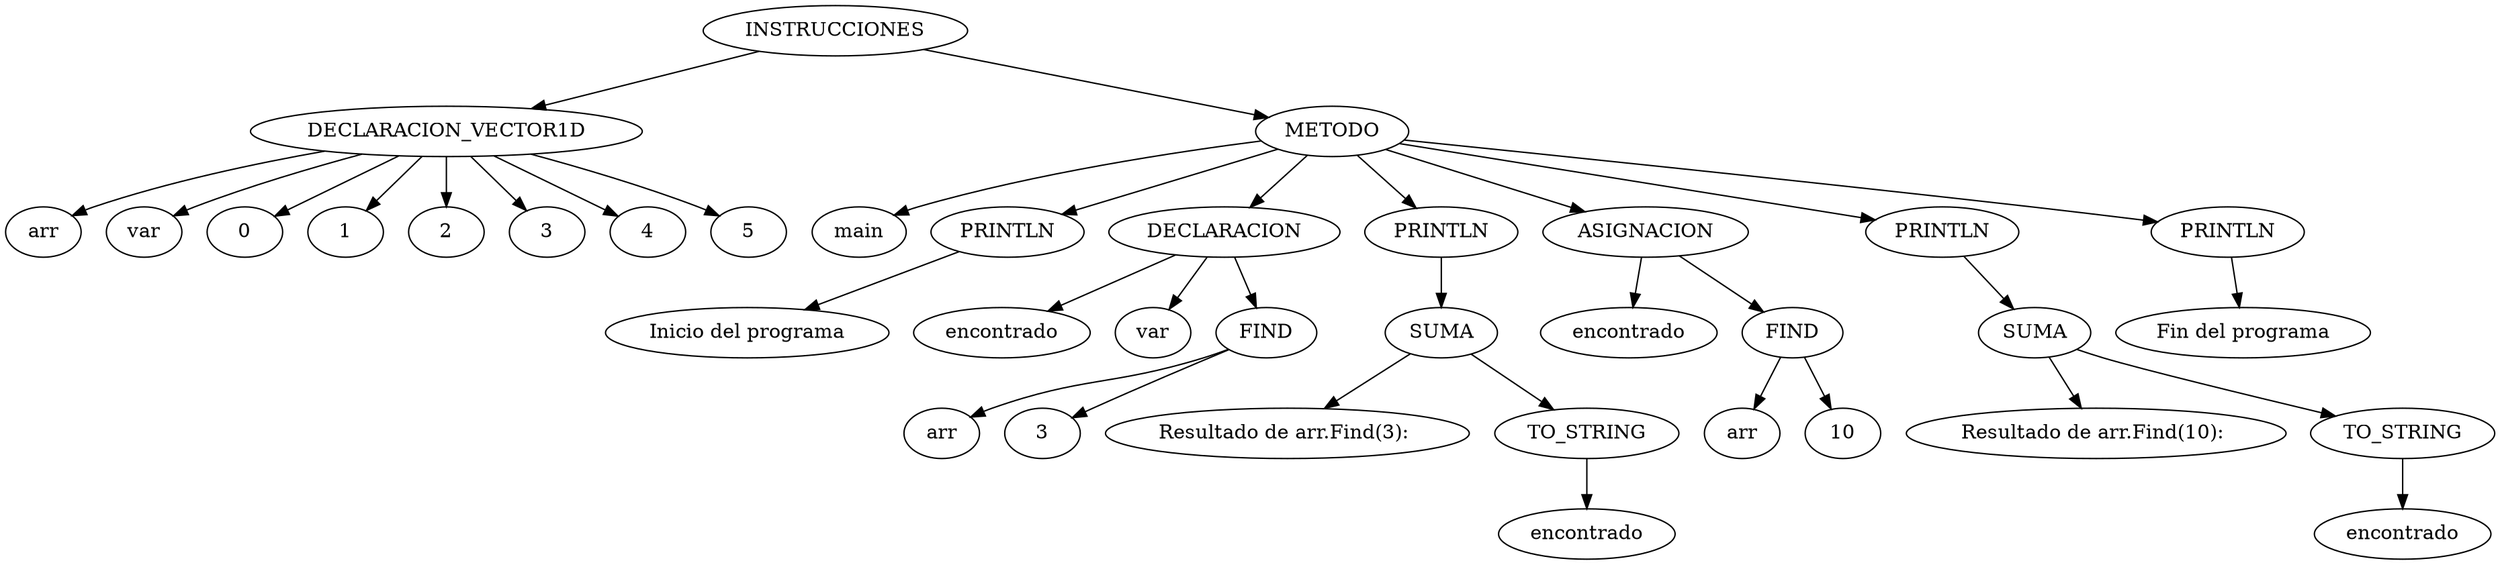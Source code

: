 digraph G {
nodo_r[label="INSTRUCCIONES"];
nodo_0[label="DECLARACION_VECTOR1D"];
nodo_0_id[label="arr"];
nodo_0 -> nodo_0_id;
nodo_0_muta[label="var"];
nodo_0 -> nodo_0_muta;
nodo_1[label="0"];
nodo_0 -> nodo_1;
nodo_2[label="1"];
nodo_0 -> nodo_2;
nodo_3[label="2"];
nodo_0 -> nodo_3;
nodo_4[label="3"];
nodo_0 -> nodo_4;
nodo_5[label="4"];
nodo_0 -> nodo_5;
nodo_6[label="5"];
nodo_0 -> nodo_6;
nodo_r -> nodo_0;
nodo_7[label="METODO"];
nodo_7_id[label="main"]
nodo_7 -> nodo_7_id
nodo_7 -> nodo_8;
nodo_8[label="PRINTLN"];
nodo_9[label="Inicio del programa"];
nodo_8 -> nodo_9;
nodo_7 -> nodo_10;
nodo_10[label="DECLARACION"];
nodo_10_id[label="encontrado"];
nodo_10 -> nodo_10_id;
nodo_10_muta[label="var"];
nodo_10 -> nodo_10_muta;
nodo_11[label="FIND"];
nodo_11_id[label="arr"];
nodo_11 -> nodo_11_id;
nodo_12[label="3"];
nodo_11 -> nodo_12;
nodo_10 -> nodo_11;
nodo_7 -> nodo_13;
nodo_13[label="PRINTLN"];
nodo_14[label="SUMA"];
nodo_15[label="Resultado de arr.Find(3): "];
nodo_14 -> nodo_15;
nodo_16[label="TO_STRING"];
nodo_16 -> nodo_17;
nodo_17[label="encontrado"];
nodo_14 -> nodo_16;
nodo_13 -> nodo_14;
nodo_7 -> nodo_18;
nodo_18[label="ASIGNACION"];
nodo_18_id[label="encontrado"]
nodo_18 -> nodo_18_id
nodo_19[label="FIND"];
nodo_19_id[label="arr"];
nodo_19 -> nodo_19_id;
nodo_20[label="10"];
nodo_19 -> nodo_20;
nodo_18 -> nodo_19;
nodo_7 -> nodo_21;
nodo_21[label="PRINTLN"];
nodo_22[label="SUMA"];
nodo_23[label="Resultado de arr.Find(10): "];
nodo_22 -> nodo_23;
nodo_24[label="TO_STRING"];
nodo_24 -> nodo_25;
nodo_25[label="encontrado"];
nodo_22 -> nodo_24;
nodo_21 -> nodo_22;
nodo_7 -> nodo_26;
nodo_26[label="PRINTLN"];
nodo_27[label="Fin del programa"];
nodo_26 -> nodo_27;
nodo_r -> nodo_7;
}